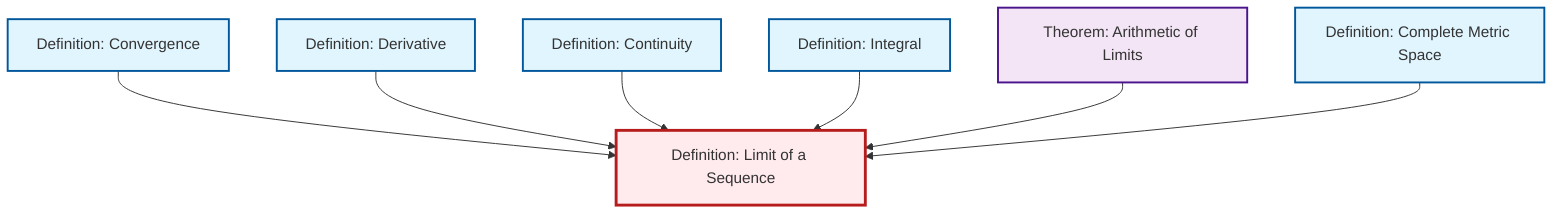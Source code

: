graph TD
    classDef definition fill:#e1f5fe,stroke:#01579b,stroke-width:2px
    classDef theorem fill:#f3e5f5,stroke:#4a148c,stroke-width:2px
    classDef axiom fill:#fff3e0,stroke:#e65100,stroke-width:2px
    classDef example fill:#e8f5e9,stroke:#1b5e20,stroke-width:2px
    classDef current fill:#ffebee,stroke:#b71c1c,stroke-width:3px
    thm-limit-arithmetic["Theorem: Arithmetic of Limits"]:::theorem
    def-derivative["Definition: Derivative"]:::definition
    def-complete-metric-space["Definition: Complete Metric Space"]:::definition
    def-integral["Definition: Integral"]:::definition
    def-limit["Definition: Limit of a Sequence"]:::definition
    def-continuity["Definition: Continuity"]:::definition
    def-convergence["Definition: Convergence"]:::definition
    def-convergence --> def-limit
    def-derivative --> def-limit
    def-continuity --> def-limit
    def-integral --> def-limit
    thm-limit-arithmetic --> def-limit
    def-complete-metric-space --> def-limit
    class def-limit current